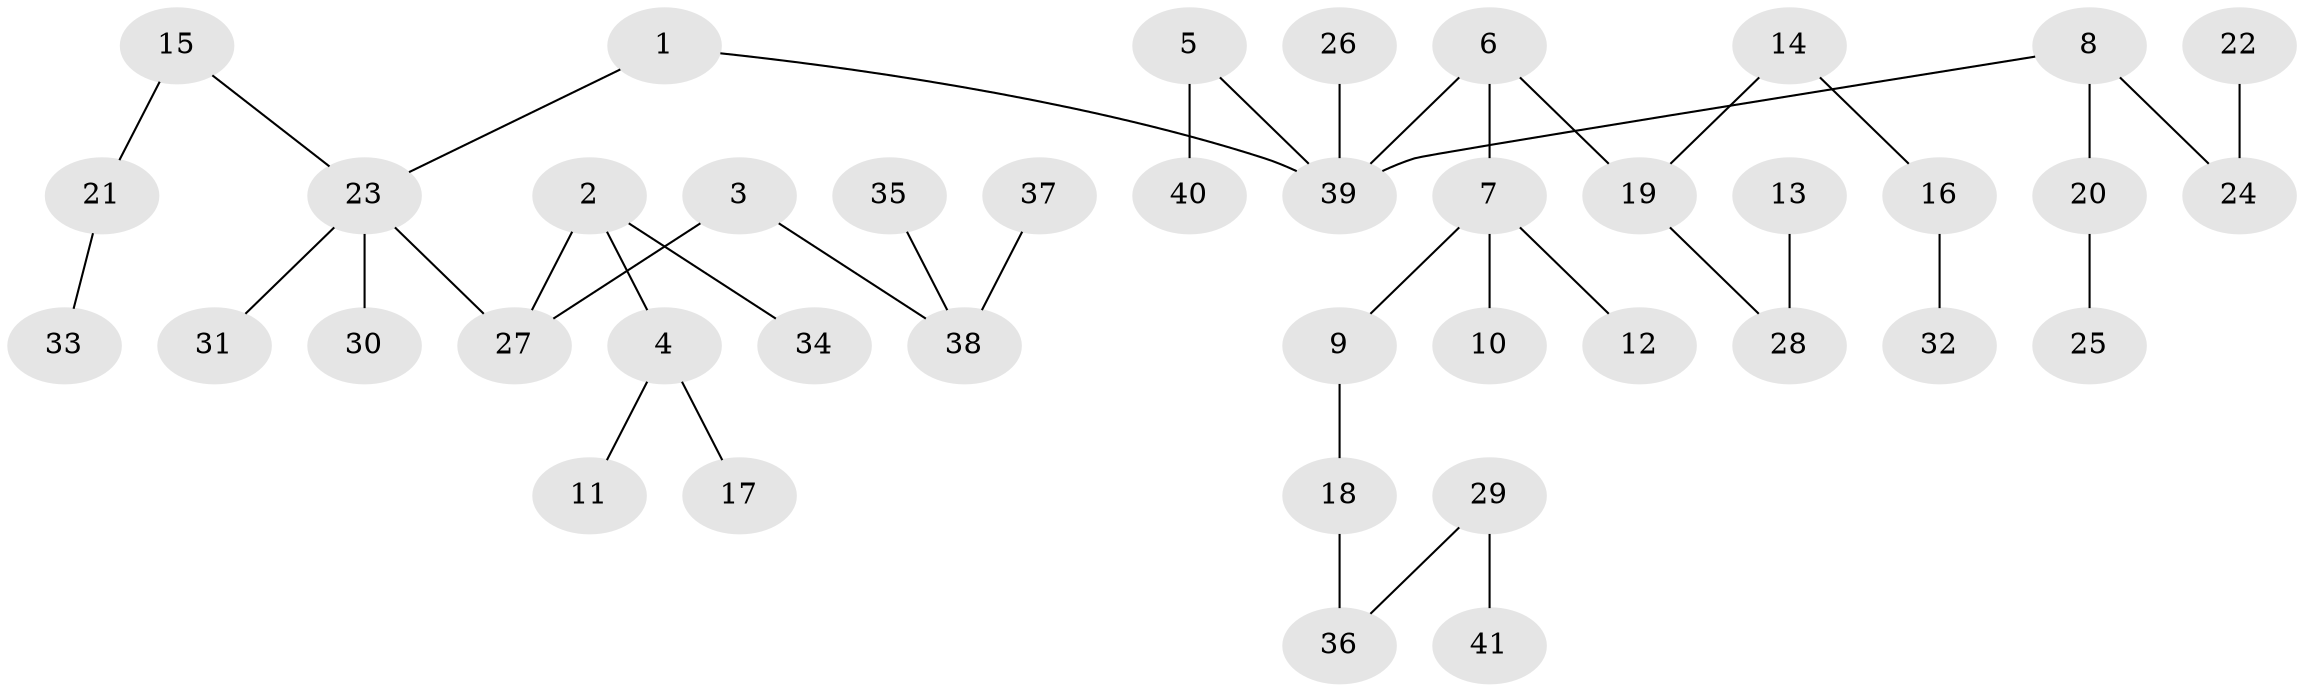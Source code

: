 // original degree distribution, {6: 0.029850746268656716, 4: 0.05970149253731343, 2: 0.2835820895522388, 5: 0.014925373134328358, 3: 0.14925373134328357, 1: 0.4626865671641791}
// Generated by graph-tools (version 1.1) at 2025/37/03/04/25 23:37:24]
// undirected, 41 vertices, 40 edges
graph export_dot {
  node [color=gray90,style=filled];
  1;
  2;
  3;
  4;
  5;
  6;
  7;
  8;
  9;
  10;
  11;
  12;
  13;
  14;
  15;
  16;
  17;
  18;
  19;
  20;
  21;
  22;
  23;
  24;
  25;
  26;
  27;
  28;
  29;
  30;
  31;
  32;
  33;
  34;
  35;
  36;
  37;
  38;
  39;
  40;
  41;
  1 -- 23 [weight=1.0];
  1 -- 39 [weight=1.0];
  2 -- 4 [weight=1.0];
  2 -- 27 [weight=1.0];
  2 -- 34 [weight=1.0];
  3 -- 27 [weight=1.0];
  3 -- 38 [weight=1.0];
  4 -- 11 [weight=1.0];
  4 -- 17 [weight=1.0];
  5 -- 39 [weight=1.0];
  5 -- 40 [weight=1.0];
  6 -- 7 [weight=1.0];
  6 -- 19 [weight=1.0];
  6 -- 39 [weight=1.0];
  7 -- 9 [weight=1.0];
  7 -- 10 [weight=1.0];
  7 -- 12 [weight=1.0];
  8 -- 20 [weight=1.0];
  8 -- 24 [weight=1.0];
  8 -- 39 [weight=1.0];
  9 -- 18 [weight=1.0];
  13 -- 28 [weight=1.0];
  14 -- 16 [weight=1.0];
  14 -- 19 [weight=1.0];
  15 -- 21 [weight=1.0];
  15 -- 23 [weight=1.0];
  16 -- 32 [weight=1.0];
  18 -- 36 [weight=1.0];
  19 -- 28 [weight=1.0];
  20 -- 25 [weight=1.0];
  21 -- 33 [weight=1.0];
  22 -- 24 [weight=1.0];
  23 -- 27 [weight=1.0];
  23 -- 30 [weight=1.0];
  23 -- 31 [weight=1.0];
  26 -- 39 [weight=1.0];
  29 -- 36 [weight=1.0];
  29 -- 41 [weight=1.0];
  35 -- 38 [weight=1.0];
  37 -- 38 [weight=1.0];
}
